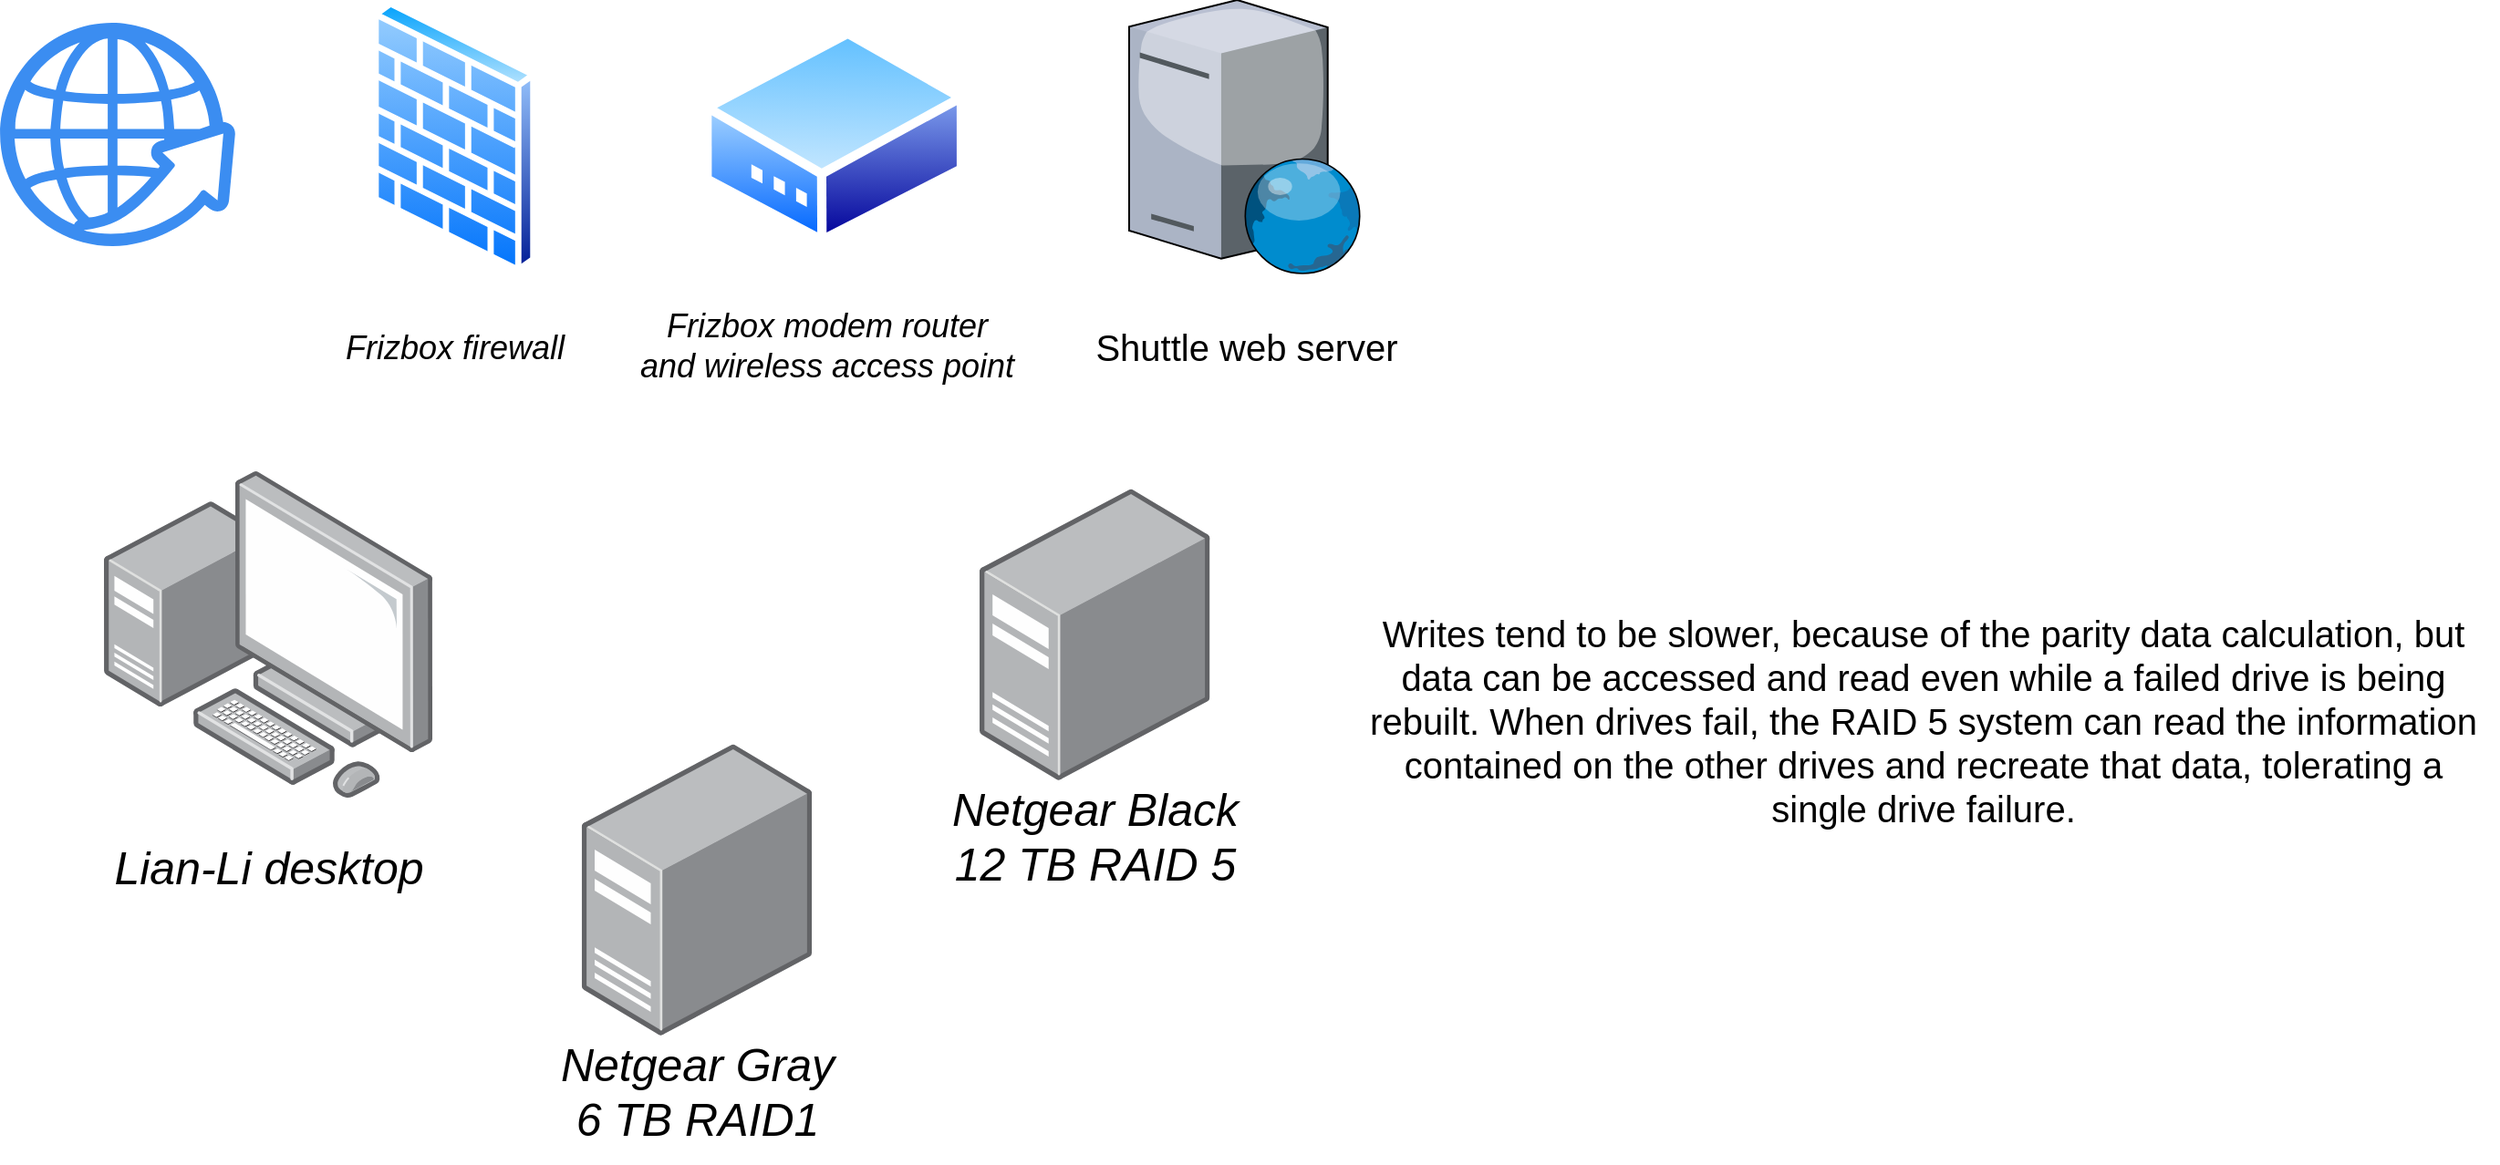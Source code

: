 <mxfile version="20.8.16" type="github">
  <diagram name="Page-1" id="6X-WFrr9iym6pTOmZrIH">
    <mxGraphModel dx="1598" dy="901" grid="1" gridSize="10" guides="1" tooltips="1" connect="1" arrows="1" fold="1" page="1" pageScale="1" pageWidth="850" pageHeight="1100" math="0" shadow="0">
      <root>
        <mxCell id="0" />
        <mxCell id="1" parent="0" />
        <mxCell id="-eqFP2rU3eeV0thoWfOZ-1" value="" style="points=[];aspect=fixed;html=1;align=center;shadow=0;dashed=0;image;image=img/lib/allied_telesis/computer_and_terminals/Server_Desktop.svg;" vertex="1" parent="1">
          <mxGeometry x="588" y="378" width="126.22" height="160" as="geometry" />
        </mxCell>
        <mxCell id="-eqFP2rU3eeV0thoWfOZ-2" value="&lt;div&gt;&lt;font style=&quot;font-size: 25px;&quot;&gt;&lt;i&gt;&lt;font style=&quot;font-size: 25px;&quot;&gt;Netgear Black&lt;/font&gt;&lt;/i&gt;&lt;/font&gt;&lt;/div&gt;&lt;div&gt;&lt;font style=&quot;font-size: 25px;&quot;&gt;&lt;i&gt;&lt;font style=&quot;font-size: 25px;&quot;&gt;12 TB RAID 5&lt;br&gt;&lt;/font&gt;&lt;/i&gt;&lt;/font&gt;&lt;/div&gt;" style="text;html=1;align=center;verticalAlign=middle;resizable=0;points=[];autosize=1;strokeColor=none;fillColor=none;" vertex="1" parent="1">
          <mxGeometry x="561.11" y="528" width="180" height="80" as="geometry" />
        </mxCell>
        <mxCell id="-eqFP2rU3eeV0thoWfOZ-3" value="" style="points=[];aspect=fixed;html=1;align=center;shadow=0;dashed=0;image;image=img/lib/allied_telesis/computer_and_terminals/Server_Desktop.svg;" vertex="1" parent="1">
          <mxGeometry x="369.89" y="518" width="126.22" height="160" as="geometry" />
        </mxCell>
        <mxCell id="-eqFP2rU3eeV0thoWfOZ-4" value="&lt;div&gt;&lt;font style=&quot;font-size: 25px;&quot;&gt;&lt;i&gt;&lt;font style=&quot;font-size: 25px;&quot;&gt;Netgear Gray&lt;/font&gt;&lt;/i&gt;&lt;/font&gt;&lt;/div&gt;&lt;div&gt;&lt;font style=&quot;font-size: 25px;&quot;&gt;&lt;i&gt;&lt;font style=&quot;font-size: 25px;&quot;&gt;6 TB RAID1&lt;br&gt;&lt;/font&gt;&lt;/i&gt;&lt;/font&gt;&lt;/div&gt;" style="text;html=1;align=center;verticalAlign=middle;resizable=0;points=[];autosize=1;strokeColor=none;fillColor=none;" vertex="1" parent="1">
          <mxGeometry x="348" y="668" width="170" height="80" as="geometry" />
        </mxCell>
        <mxCell id="-eqFP2rU3eeV0thoWfOZ-5" value="" style="points=[];aspect=fixed;html=1;align=center;shadow=0;dashed=0;image;image=img/lib/allied_telesis/computer_and_terminals/Personal_Computer_with_Server.svg;fontSize=25;" vertex="1" parent="1">
          <mxGeometry x="108" y="368" width="180" height="180" as="geometry" />
        </mxCell>
        <mxCell id="-eqFP2rU3eeV0thoWfOZ-7" value="" style="verticalLabelPosition=bottom;sketch=0;aspect=fixed;html=1;verticalAlign=top;strokeColor=none;align=center;outlineConnect=0;shape=mxgraph.citrix.web_server;fontSize=25;" vertex="1" parent="1">
          <mxGeometry x="670" y="110" width="127.5" height="150" as="geometry" />
        </mxCell>
        <mxCell id="-eqFP2rU3eeV0thoWfOZ-8" value="" style="aspect=fixed;perimeter=ellipsePerimeter;html=1;align=center;shadow=0;dashed=0;spacingTop=3;image;image=img/lib/active_directory/modem.svg;fontSize=25;" vertex="1" parent="1">
          <mxGeometry x="436" y="125" width="144.58" height="120" as="geometry" />
        </mxCell>
        <mxCell id="-eqFP2rU3eeV0thoWfOZ-9" value="" style="sketch=0;html=1;aspect=fixed;strokeColor=none;shadow=0;align=center;verticalAlign=top;fillColor=#3B8DF1;shape=mxgraph.gcp2.globe_world;fontSize=25;" vertex="1" parent="1">
          <mxGeometry x="51.05" y="122.5" width="128.95" height="122.5" as="geometry" />
        </mxCell>
        <mxCell id="-eqFP2rU3eeV0thoWfOZ-10" value="" style="aspect=fixed;perimeter=ellipsePerimeter;html=1;align=center;shadow=0;dashed=0;spacingTop=3;image;image=img/lib/active_directory/firewall.svg;fontSize=25;" vertex="1" parent="1">
          <mxGeometry x="254.25" y="110" width="91.5" height="150" as="geometry" />
        </mxCell>
        <mxCell id="-eqFP2rU3eeV0thoWfOZ-11" value="&lt;font style=&quot;font-size: 25px;&quot;&gt;&lt;i&gt;&lt;font style=&quot;font-size: 25px;&quot;&gt;Lian-Li desktop&lt;br&gt;&lt;/font&gt;&lt;/i&gt;&lt;/font&gt;" style="text;html=1;align=center;verticalAlign=middle;resizable=0;points=[];autosize=1;strokeColor=none;fillColor=none;" vertex="1" parent="1">
          <mxGeometry x="103" y="560" width="190" height="50" as="geometry" />
        </mxCell>
        <mxCell id="-eqFP2rU3eeV0thoWfOZ-12" value="&lt;font style=&quot;font-size: 18px;&quot;&gt;&lt;i&gt;&lt;font style=&quot;font-size: 18px;&quot;&gt;&lt;font style=&quot;font-size: 18px;&quot;&gt;Frizbox firewall&lt;/font&gt;&lt;br&gt;&lt;/font&gt;&lt;/i&gt;&lt;/font&gt;" style="text;html=1;align=center;verticalAlign=middle;resizable=0;points=[];autosize=1;strokeColor=none;fillColor=none;" vertex="1" parent="1">
          <mxGeometry x="230" y="281.25" width="140" height="40" as="geometry" />
        </mxCell>
        <mxCell id="-eqFP2rU3eeV0thoWfOZ-13" value="&lt;div style=&quot;font-size: 18px;&quot;&gt;&lt;font style=&quot;font-size: 18px;&quot;&gt;&lt;i&gt;&lt;font style=&quot;font-size: 18px;&quot;&gt;Frizbox modem router &lt;br&gt;&lt;/font&gt;&lt;/i&gt;&lt;/font&gt;&lt;/div&gt;&lt;div style=&quot;font-size: 18px;&quot;&gt;&lt;font style=&quot;font-size: 18px;&quot;&gt;&lt;i&gt;&lt;font style=&quot;font-size: 18px;&quot;&gt;and wireless access point&lt;br&gt;&lt;/font&gt;&lt;/i&gt;&lt;/font&gt;&lt;/div&gt;" style="text;html=1;align=center;verticalAlign=middle;resizable=0;points=[];autosize=1;strokeColor=none;fillColor=none;" vertex="1" parent="1">
          <mxGeometry x="389.29" y="270" width="230" height="60" as="geometry" />
        </mxCell>
        <mxCell id="-eqFP2rU3eeV0thoWfOZ-15" value="&lt;font style=&quot;font-size: 20px;&quot;&gt;Shuttle web server&lt;/font&gt;" style="text;html=1;align=center;verticalAlign=middle;resizable=0;points=[];autosize=1;strokeColor=none;fillColor=none;" vertex="1" parent="1">
          <mxGeometry x="638.75" y="280" width="190" height="40" as="geometry" />
        </mxCell>
        <mxCell id="-eqFP2rU3eeV0thoWfOZ-16" value="Writes tend to be slower, because of the parity data calculation, but &lt;br/&gt;data can be accessed and read even while a failed drive is being &lt;br/&gt;rebuilt. When drives fail, the RAID 5 system can read the information &lt;br/&gt;contained on the other drives and recreate that data, tolerating a &lt;br/&gt;single drive failure." style="text;html=1;align=center;verticalAlign=middle;resizable=0;points=[];autosize=1;strokeColor=none;fillColor=none;fontSize=20;" vertex="1" parent="1">
          <mxGeometry x="790" y="440" width="630" height="130" as="geometry" />
        </mxCell>
      </root>
    </mxGraphModel>
  </diagram>
</mxfile>
